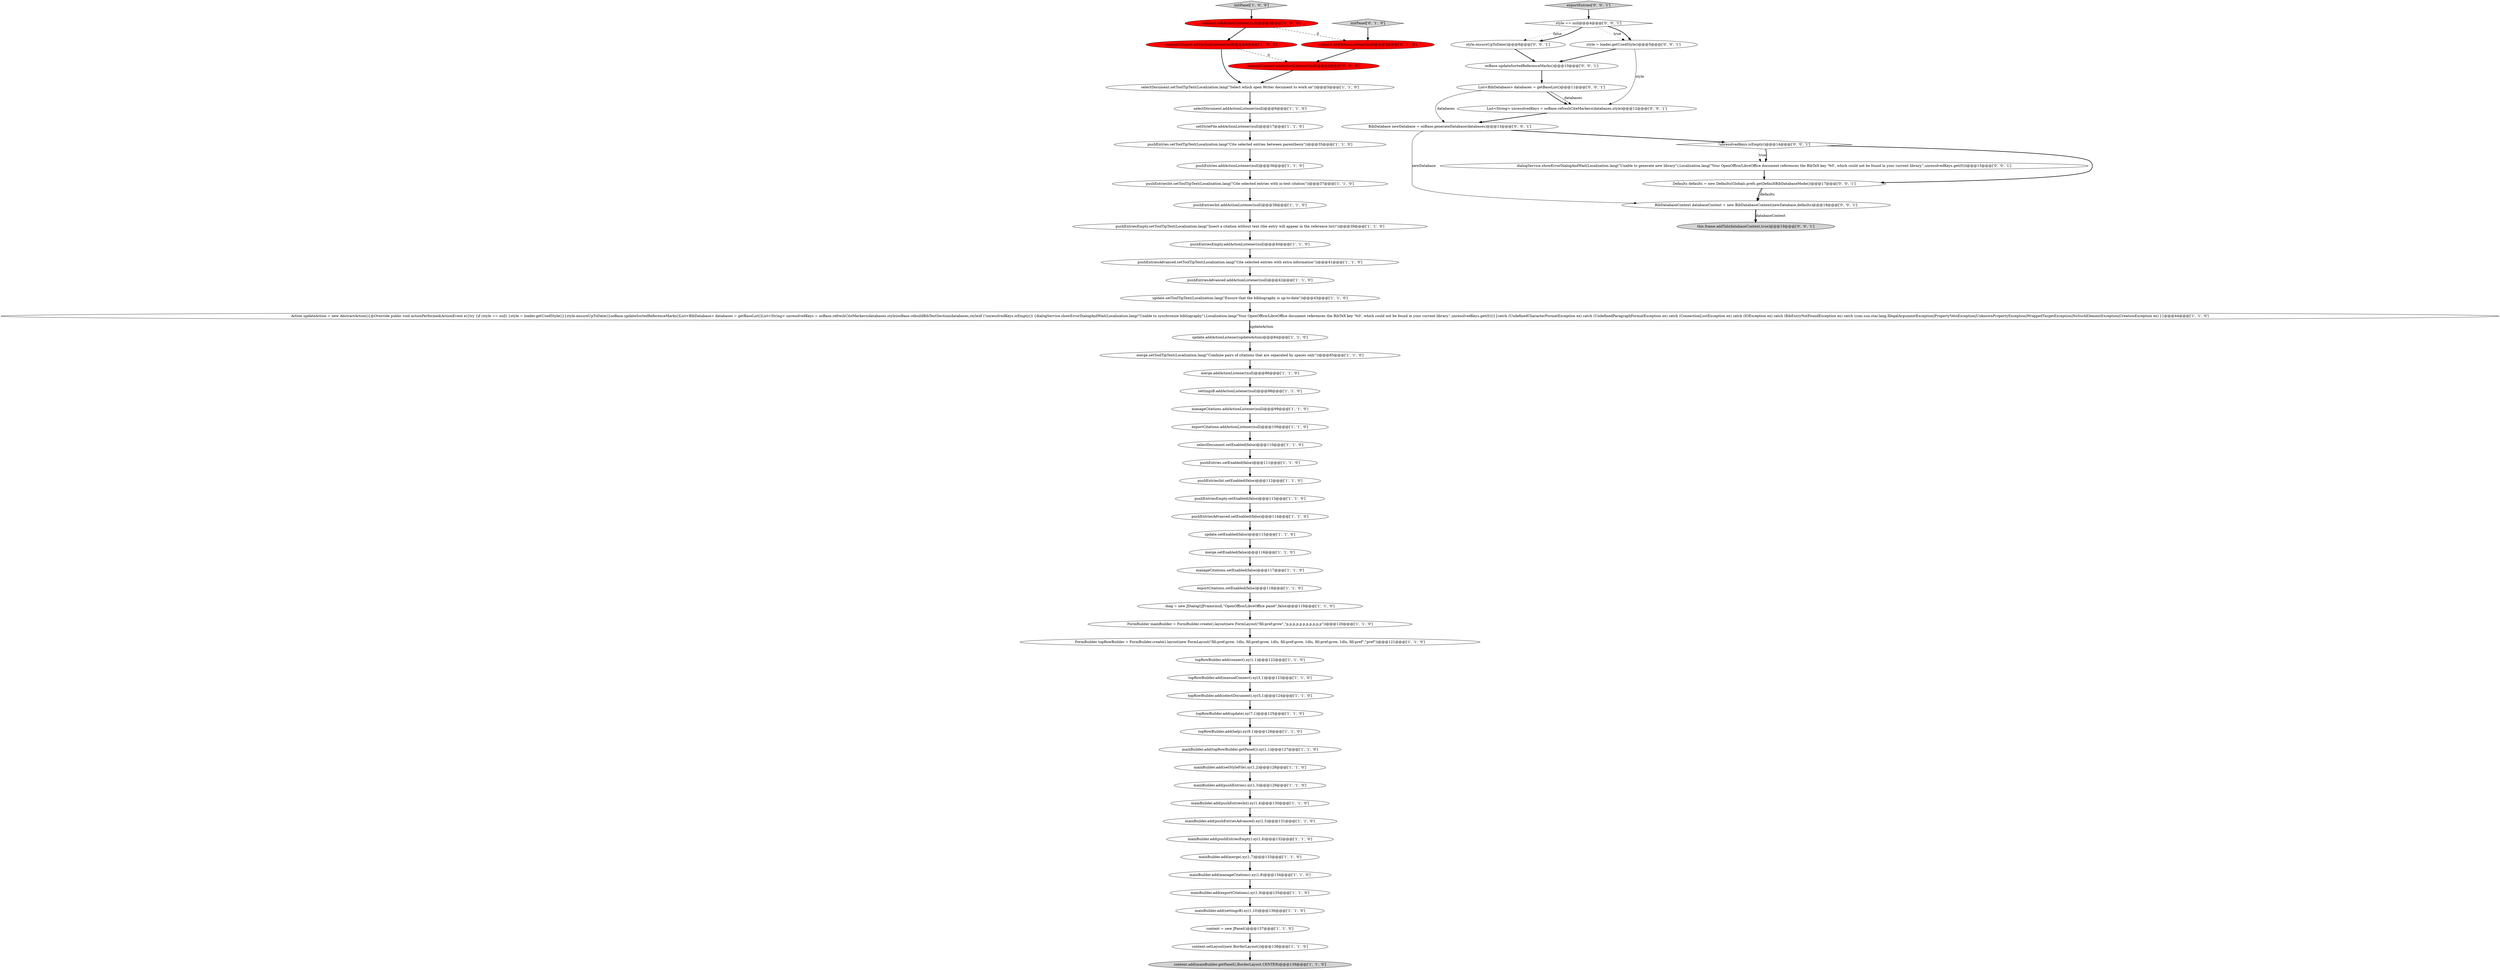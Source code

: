 digraph {
12 [style = filled, label = "topRowBuilder.add(connect).xy(1,1)@@@122@@@['1', '1', '0']", fillcolor = white, shape = ellipse image = "AAA0AAABBB1BBB"];
28 [style = filled, label = "content = new JPanel()@@@137@@@['1', '1', '0']", fillcolor = white, shape = ellipse image = "AAA0AAABBB1BBB"];
27 [style = filled, label = "update.setEnabled(false)@@@115@@@['1', '1', '0']", fillcolor = white, shape = ellipse image = "AAA0AAABBB1BBB"];
44 [style = filled, label = "pushEntriesAdvanced.setEnabled(false)@@@114@@@['1', '1', '0']", fillcolor = white, shape = ellipse image = "AAA0AAABBB1BBB"];
59 [style = filled, label = "BibDatabaseContext databaseContext = new BibDatabaseContext(newDatabase,defaults)@@@18@@@['0', '0', '1']", fillcolor = white, shape = ellipse image = "AAA0AAABBB3BBB"];
62 [style = filled, label = "List<String> unresolvedKeys = ooBase.refreshCiteMarkers(databases,style)@@@12@@@['0', '0', '1']", fillcolor = white, shape = ellipse image = "AAA0AAABBB3BBB"];
0 [style = filled, label = "selectDocument.addActionListener(null)@@@6@@@['1', '1', '0']", fillcolor = white, shape = ellipse image = "AAA0AAABBB1BBB"];
8 [style = filled, label = "mainBuilder.add(pushEntriesInt).xy(1,4)@@@130@@@['1', '1', '0']", fillcolor = white, shape = ellipse image = "AAA0AAABBB1BBB"];
3 [style = filled, label = "exportCitations.addActionListener(null)@@@109@@@['1', '1', '0']", fillcolor = white, shape = ellipse image = "AAA0AAABBB1BBB"];
16 [style = filled, label = "mainBuilder.add(pushEntriesEmpty).xy(1,6)@@@132@@@['1', '1', '0']", fillcolor = white, shape = ellipse image = "AAA0AAABBB1BBB"];
67 [style = filled, label = "Defaults defaults = new Defaults(Globals.prefs.getDefaultBibDatabaseMode())@@@17@@@['0', '0', '1']", fillcolor = white, shape = ellipse image = "AAA0AAABBB3BBB"];
57 [style = filled, label = "this.frame.addTab(databaseContext,true)@@@19@@@['0', '0', '1']", fillcolor = lightgray, shape = ellipse image = "AAA0AAABBB3BBB"];
1 [style = filled, label = "pushEntriesAdvanced.addActionListener(null)@@@42@@@['1', '1', '0']", fillcolor = white, shape = ellipse image = "AAA0AAABBB1BBB"];
50 [style = filled, label = "merge.addActionListener(null)@@@86@@@['1', '1', '0']", fillcolor = white, shape = ellipse image = "AAA0AAABBB1BBB"];
21 [style = filled, label = "manageCitations.setEnabled(false)@@@117@@@['1', '1', '0']", fillcolor = white, shape = ellipse image = "AAA0AAABBB1BBB"];
36 [style = filled, label = "selectDocument.setEnabled(false)@@@110@@@['1', '1', '0']", fillcolor = white, shape = ellipse image = "AAA0AAABBB1BBB"];
7 [style = filled, label = "topRowBuilder.add(help).xy(9,1)@@@126@@@['1', '1', '0']", fillcolor = white, shape = ellipse image = "AAA0AAABBB1BBB"];
18 [style = filled, label = "topRowBuilder.add(update).xy(7,1)@@@125@@@['1', '1', '0']", fillcolor = white, shape = ellipse image = "AAA0AAABBB1BBB"];
61 [style = filled, label = "List<BibDatabase> databases = getBaseList()@@@11@@@['0', '0', '1']", fillcolor = white, shape = ellipse image = "AAA0AAABBB3BBB"];
31 [style = filled, label = "topRowBuilder.add(manualConnect).xy(3,1)@@@123@@@['1', '1', '0']", fillcolor = white, shape = ellipse image = "AAA0AAABBB1BBB"];
10 [style = filled, label = "merge.setToolTipText(Localization.lang(\"Combine pairs of citations that are separated by spaces only\"))@@@85@@@['1', '1', '0']", fillcolor = white, shape = ellipse image = "AAA0AAABBB1BBB"];
19 [style = filled, label = "connect.addActionListener(null)@@@3@@@['1', '0', '0']", fillcolor = red, shape = ellipse image = "AAA1AAABBB1BBB"];
42 [style = filled, label = "mainBuilder.add(topRowBuilder.getPanel()).xy(1,1)@@@127@@@['1', '1', '0']", fillcolor = white, shape = ellipse image = "AAA0AAABBB1BBB"];
51 [style = filled, label = "selectDocument.setToolTipText(Localization.lang(\"Select which open Writer document to work on\"))@@@5@@@['1', '1', '0']", fillcolor = white, shape = ellipse image = "AAA0AAABBB1BBB"];
37 [style = filled, label = "topRowBuilder.add(selectDocument).xy(5,1)@@@124@@@['1', '1', '0']", fillcolor = white, shape = ellipse image = "AAA0AAABBB1BBB"];
14 [style = filled, label = "manualConnect.addActionListener(null)@@@4@@@['1', '0', '0']", fillcolor = red, shape = ellipse image = "AAA1AAABBB1BBB"];
54 [style = filled, label = "initPanel['0', '1', '0']", fillcolor = lightgray, shape = diamond image = "AAA0AAABBB2BBB"];
56 [style = filled, label = "style.ensureUpToDate()@@@8@@@['0', '0', '1']", fillcolor = white, shape = ellipse image = "AAA0AAABBB3BBB"];
32 [style = filled, label = "pushEntries.setEnabled(false)@@@111@@@['1', '1', '0']", fillcolor = white, shape = ellipse image = "AAA0AAABBB1BBB"];
13 [style = filled, label = "mainBuilder.add(exportCitations).xy(1,9)@@@135@@@['1', '1', '0']", fillcolor = white, shape = ellipse image = "AAA0AAABBB1BBB"];
63 [style = filled, label = "style = loader.getUsedStyle()@@@5@@@['0', '0', '1']", fillcolor = white, shape = ellipse image = "AAA0AAABBB3BBB"];
40 [style = filled, label = "initPanel['1', '0', '0']", fillcolor = lightgray, shape = diamond image = "AAA0AAABBB1BBB"];
17 [style = filled, label = "diag = new JDialog((JFrame)null,\"OpenOffice/LibreOffice panel\",false)@@@119@@@['1', '1', '0']", fillcolor = white, shape = ellipse image = "AAA0AAABBB1BBB"];
33 [style = filled, label = "pushEntries.addActionListener(null)@@@36@@@['1', '1', '0']", fillcolor = white, shape = ellipse image = "AAA0AAABBB1BBB"];
39 [style = filled, label = "mainBuilder.add(manageCitations).xy(1,8)@@@134@@@['1', '1', '0']", fillcolor = white, shape = ellipse image = "AAA0AAABBB1BBB"];
60 [style = filled, label = "style == null@@@4@@@['0', '0', '1']", fillcolor = white, shape = diamond image = "AAA0AAABBB3BBB"];
9 [style = filled, label = "update.setToolTipText(Localization.lang(\"Ensure that the bibliography is up-to-date\"))@@@43@@@['1', '1', '0']", fillcolor = white, shape = ellipse image = "AAA0AAABBB1BBB"];
23 [style = filled, label = "mainBuilder.add(pushEntriesAdvanced).xy(1,5)@@@131@@@['1', '1', '0']", fillcolor = white, shape = ellipse image = "AAA0AAABBB1BBB"];
52 [style = filled, label = "manualConnect.addActionListener(null)@@@4@@@['0', '1', '0']", fillcolor = red, shape = ellipse image = "AAA1AAABBB2BBB"];
64 [style = filled, label = "dialogService.showErrorDialogAndWait(Localization.lang(\"Unable to generate new library\"),Localization.lang(\"Your OpenOffice/LibreOffice document references the BibTeX key '%0', which could not be found in your current library.\",unresolvedKeys.get(0)))@@@15@@@['0', '0', '1']", fillcolor = white, shape = ellipse image = "AAA0AAABBB3BBB"];
43 [style = filled, label = "pushEntries.setToolTipText(Localization.lang(\"Cite selected entries between parenthesis\"))@@@35@@@['1', '1', '0']", fillcolor = white, shape = ellipse image = "AAA0AAABBB1BBB"];
22 [style = filled, label = "mainBuilder.add(merge).xy(1,7)@@@133@@@['1', '1', '0']", fillcolor = white, shape = ellipse image = "AAA0AAABBB1BBB"];
35 [style = filled, label = "Action updateAction = new AbstractAction(){@Override public void actionPerformed(ActionEvent e){try {if (style == null) {style = loader.getUsedStyle()}{style.ensureUpToDate()}ooBase.updateSortedReferenceMarks()List<BibDatabase> databases = getBaseList()List<String> unresolvedKeys = ooBase.refreshCiteMarkers(databases,style)ooBase.rebuildBibTextSection(databases,style)if (!unresolvedKeys.isEmpty()) {dialogService.showErrorDialogAndWait(Localization.lang(\"Unable to synchronize bibliography\"),Localization.lang(\"Your OpenOffice/LibreOffice document references the BibTeX key '%0', which could not be found in your current library.\",unresolvedKeys.get(0)))}}catch (UndefinedCharacterFormatException ex) catch (UndefinedParagraphFormatException ex) catch (ConnectionLostException ex) catch (IOException ex) catch (BibEntryNotFoundException ex) catch (com.sun.star.lang.IllegalArgumentException|PropertyVetoException|UnknownPropertyException|WrappedTargetException|NoSuchElementException|CreationException ex) }}@@@44@@@['1', '1', '0']", fillcolor = white, shape = ellipse image = "AAA0AAABBB1BBB"];
55 [style = filled, label = "exportEntries['0', '0', '1']", fillcolor = lightgray, shape = diamond image = "AAA0AAABBB3BBB"];
66 [style = filled, label = "BibDatabase newDatabase = ooBase.generateDatabase(databases)@@@13@@@['0', '0', '1']", fillcolor = white, shape = ellipse image = "AAA0AAABBB3BBB"];
30 [style = filled, label = "merge.setEnabled(false)@@@116@@@['1', '1', '0']", fillcolor = white, shape = ellipse image = "AAA0AAABBB1BBB"];
11 [style = filled, label = "settingsB.addActionListener(null)@@@98@@@['1', '1', '0']", fillcolor = white, shape = ellipse image = "AAA0AAABBB1BBB"];
25 [style = filled, label = "pushEntriesInt.setToolTipText(Localization.lang(\"Cite selected entries with in-text citation\"))@@@37@@@['1', '1', '0']", fillcolor = white, shape = ellipse image = "AAA0AAABBB1BBB"];
15 [style = filled, label = "mainBuilder.add(setStyleFile).xy(1,2)@@@128@@@['1', '1', '0']", fillcolor = white, shape = ellipse image = "AAA0AAABBB1BBB"];
38 [style = filled, label = "pushEntriesEmpty.setEnabled(false)@@@113@@@['1', '1', '0']", fillcolor = white, shape = ellipse image = "AAA0AAABBB1BBB"];
45 [style = filled, label = "manageCitations.addActionListener(null)@@@99@@@['1', '1', '0']", fillcolor = white, shape = ellipse image = "AAA0AAABBB1BBB"];
6 [style = filled, label = "update.addActionListener(updateAction)@@@84@@@['1', '1', '0']", fillcolor = white, shape = ellipse image = "AAA0AAABBB1BBB"];
49 [style = filled, label = "FormBuilder topRowBuilder = FormBuilder.create().layout(new FormLayout(\"fill:pref:grow, 1dlu, fill:pref:grow, 1dlu, fill:pref:grow, 1dlu, fill:pref:grow, 1dlu, fill:pref\",\"pref\"))@@@121@@@['1', '1', '0']", fillcolor = white, shape = ellipse image = "AAA0AAABBB1BBB"];
34 [style = filled, label = "mainBuilder.add(pushEntries).xy(1,3)@@@129@@@['1', '1', '0']", fillcolor = white, shape = ellipse image = "AAA0AAABBB1BBB"];
47 [style = filled, label = "exportCitations.setEnabled(false)@@@118@@@['1', '1', '0']", fillcolor = white, shape = ellipse image = "AAA0AAABBB1BBB"];
53 [style = filled, label = "connect.addActionListener(null)@@@3@@@['0', '1', '0']", fillcolor = red, shape = ellipse image = "AAA1AAABBB2BBB"];
26 [style = filled, label = "mainBuilder.add(settingsB).xy(1,10)@@@136@@@['1', '1', '0']", fillcolor = white, shape = ellipse image = "AAA0AAABBB1BBB"];
2 [style = filled, label = "pushEntriesInt.setEnabled(false)@@@112@@@['1', '1', '0']", fillcolor = white, shape = ellipse image = "AAA0AAABBB1BBB"];
5 [style = filled, label = "pushEntriesEmpty.setToolTipText(Localization.lang(\"Insert a citation without text (the entry will appear in the reference list)\"))@@@39@@@['1', '1', '0']", fillcolor = white, shape = ellipse image = "AAA0AAABBB1BBB"];
46 [style = filled, label = "FormBuilder mainBuilder = FormBuilder.create().layout(new FormLayout(\"fill:pref:grow\",\"p,p,p,p,p,p,p,p,p,p,p\"))@@@120@@@['1', '1', '0']", fillcolor = white, shape = ellipse image = "AAA0AAABBB1BBB"];
58 [style = filled, label = "ooBase.updateSortedReferenceMarks()@@@10@@@['0', '0', '1']", fillcolor = white, shape = ellipse image = "AAA0AAABBB3BBB"];
65 [style = filled, label = "!unresolvedKeys.isEmpty()@@@14@@@['0', '0', '1']", fillcolor = white, shape = diamond image = "AAA0AAABBB3BBB"];
29 [style = filled, label = "setStyleFile.addActionListener(null)@@@17@@@['1', '1', '0']", fillcolor = white, shape = ellipse image = "AAA0AAABBB1BBB"];
41 [style = filled, label = "content.add(mainBuilder.getPanel(),BorderLayout.CENTER)@@@139@@@['1', '1', '0']", fillcolor = lightgray, shape = ellipse image = "AAA0AAABBB1BBB"];
20 [style = filled, label = "pushEntriesEmpty.addActionListener(null)@@@40@@@['1', '1', '0']", fillcolor = white, shape = ellipse image = "AAA0AAABBB1BBB"];
48 [style = filled, label = "pushEntriesInt.addActionListener(null)@@@38@@@['1', '1', '0']", fillcolor = white, shape = ellipse image = "AAA0AAABBB1BBB"];
4 [style = filled, label = "content.setLayout(new BorderLayout())@@@138@@@['1', '1', '0']", fillcolor = white, shape = ellipse image = "AAA0AAABBB1BBB"];
24 [style = filled, label = "pushEntriesAdvanced.setToolTipText(Localization.lang(\"Cite selected entries with extra information\"))@@@41@@@['1', '1', '0']", fillcolor = white, shape = ellipse image = "AAA0AAABBB1BBB"];
10->50 [style = bold, label=""];
66->65 [style = bold, label=""];
55->60 [style = bold, label=""];
21->47 [style = bold, label=""];
31->37 [style = bold, label=""];
17->46 [style = bold, label=""];
49->12 [style = bold, label=""];
23->16 [style = bold, label=""];
58->61 [style = bold, label=""];
65->67 [style = bold, label=""];
65->64 [style = dotted, label="true"];
8->23 [style = bold, label=""];
15->34 [style = bold, label=""];
38->44 [style = bold, label=""];
5->20 [style = bold, label=""];
35->6 [style = bold, label=""];
45->3 [style = bold, label=""];
39->13 [style = bold, label=""];
53->52 [style = bold, label=""];
27->30 [style = bold, label=""];
46->49 [style = bold, label=""];
65->64 [style = bold, label=""];
11->45 [style = bold, label=""];
35->6 [style = solid, label="updateAction"];
14->51 [style = bold, label=""];
40->19 [style = bold, label=""];
59->57 [style = bold, label=""];
36->32 [style = bold, label=""];
51->0 [style = bold, label=""];
0->29 [style = bold, label=""];
34->8 [style = bold, label=""];
25->48 [style = bold, label=""];
62->66 [style = bold, label=""];
16->22 [style = bold, label=""];
32->2 [style = bold, label=""];
9->35 [style = bold, label=""];
4->41 [style = bold, label=""];
59->57 [style = solid, label="databaseContext"];
1->9 [style = bold, label=""];
19->53 [style = dashed, label="0"];
63->58 [style = bold, label=""];
2->38 [style = bold, label=""];
14->52 [style = dashed, label="0"];
56->58 [style = bold, label=""];
3->36 [style = bold, label=""];
30->21 [style = bold, label=""];
19->14 [style = bold, label=""];
60->63 [style = dotted, label="true"];
50->11 [style = bold, label=""];
33->25 [style = bold, label=""];
13->26 [style = bold, label=""];
63->62 [style = solid, label="style"];
66->59 [style = solid, label="newDatabase"];
6->10 [style = bold, label=""];
60->56 [style = dotted, label="false"];
61->62 [style = solid, label="databases"];
60->63 [style = bold, label=""];
67->59 [style = solid, label="defaults"];
37->18 [style = bold, label=""];
29->43 [style = bold, label=""];
43->33 [style = bold, label=""];
7->42 [style = bold, label=""];
22->39 [style = bold, label=""];
54->53 [style = bold, label=""];
48->5 [style = bold, label=""];
64->67 [style = bold, label=""];
26->28 [style = bold, label=""];
24->1 [style = bold, label=""];
47->17 [style = bold, label=""];
52->51 [style = bold, label=""];
44->27 [style = bold, label=""];
20->24 [style = bold, label=""];
18->7 [style = bold, label=""];
61->66 [style = solid, label="databases"];
12->31 [style = bold, label=""];
61->62 [style = bold, label=""];
42->15 [style = bold, label=""];
28->4 [style = bold, label=""];
67->59 [style = bold, label=""];
60->56 [style = bold, label=""];
}
